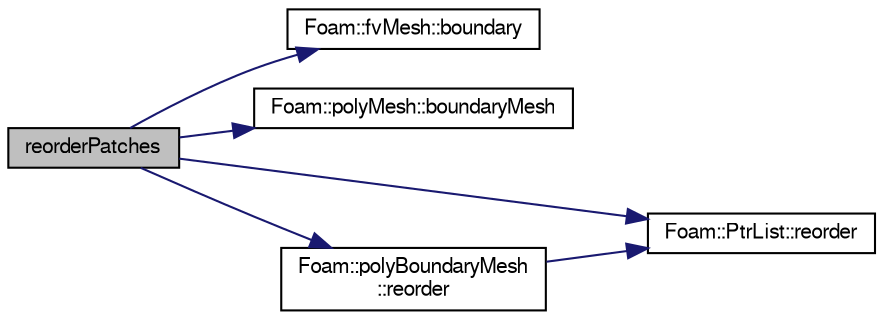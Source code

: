 digraph "reorderPatches"
{
  bgcolor="transparent";
  edge [fontname="FreeSans",fontsize="10",labelfontname="FreeSans",labelfontsize="10"];
  node [fontname="FreeSans",fontsize="10",shape=record];
  rankdir="LR";
  Node127 [label="reorderPatches",height=0.2,width=0.4,color="black", fillcolor="grey75", style="filled", fontcolor="black"];
  Node127 -> Node128 [color="midnightblue",fontsize="10",style="solid",fontname="FreeSans"];
  Node128 [label="Foam::fvMesh::boundary",height=0.2,width=0.4,color="black",URL="$a22766.html#a1fc8b179063cf5d6805da64ff1975126",tooltip="Return reference to boundary mesh. "];
  Node127 -> Node129 [color="midnightblue",fontsize="10",style="solid",fontname="FreeSans"];
  Node129 [label="Foam::polyMesh::boundaryMesh",height=0.2,width=0.4,color="black",URL="$a27410.html#a9f2b68c134340291eda6197f47f25484",tooltip="Return boundary mesh. "];
  Node127 -> Node130 [color="midnightblue",fontsize="10",style="solid",fontname="FreeSans"];
  Node130 [label="Foam::PtrList::reorder",height=0.2,width=0.4,color="black",URL="$a25914.html#a7d239b46753df3dec8b986f9172316af",tooltip="Reorders elements. Ordering does not have to be done in. "];
  Node127 -> Node131 [color="midnightblue",fontsize="10",style="solid",fontname="FreeSans"];
  Node131 [label="Foam::polyBoundaryMesh\l::reorder",height=0.2,width=0.4,color="black",URL="$a27402.html#a95c28578fe12550673a1a0917d8fb7f7",tooltip="Reorders patches. Ordering does not have to be done in. "];
  Node131 -> Node130 [color="midnightblue",fontsize="10",style="solid",fontname="FreeSans"];
}
